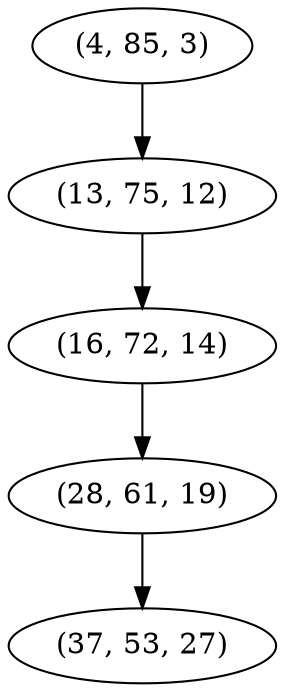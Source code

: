 digraph tree {
    "(4, 85, 3)";
    "(13, 75, 12)";
    "(16, 72, 14)";
    "(28, 61, 19)";
    "(37, 53, 27)";
    "(4, 85, 3)" -> "(13, 75, 12)";
    "(13, 75, 12)" -> "(16, 72, 14)";
    "(16, 72, 14)" -> "(28, 61, 19)";
    "(28, 61, 19)" -> "(37, 53, 27)";
}

